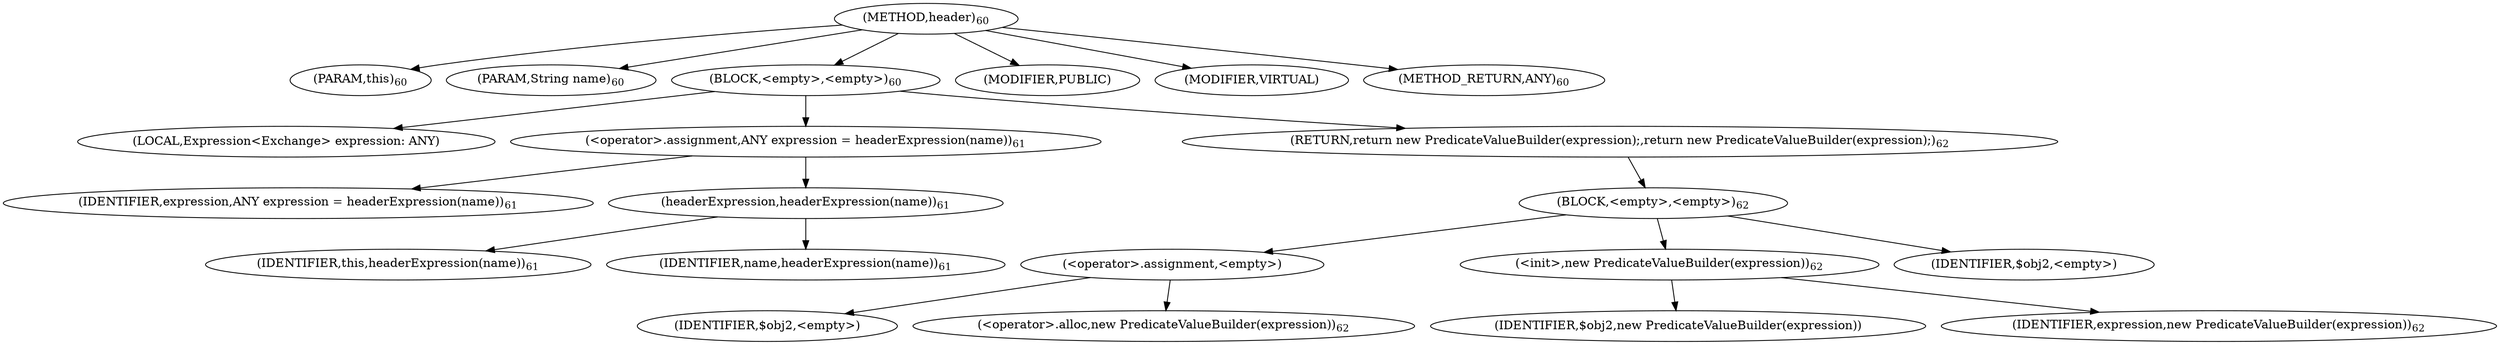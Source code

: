 digraph "header" {  
"75" [label = <(METHOD,header)<SUB>60</SUB>> ]
"12" [label = <(PARAM,this)<SUB>60</SUB>> ]
"76" [label = <(PARAM,String name)<SUB>60</SUB>> ]
"77" [label = <(BLOCK,&lt;empty&gt;,&lt;empty&gt;)<SUB>60</SUB>> ]
"78" [label = <(LOCAL,Expression&lt;Exchange&gt; expression: ANY)> ]
"79" [label = <(&lt;operator&gt;.assignment,ANY expression = headerExpression(name))<SUB>61</SUB>> ]
"80" [label = <(IDENTIFIER,expression,ANY expression = headerExpression(name))<SUB>61</SUB>> ]
"81" [label = <(headerExpression,headerExpression(name))<SUB>61</SUB>> ]
"11" [label = <(IDENTIFIER,this,headerExpression(name))<SUB>61</SUB>> ]
"82" [label = <(IDENTIFIER,name,headerExpression(name))<SUB>61</SUB>> ]
"83" [label = <(RETURN,return new PredicateValueBuilder(expression);,return new PredicateValueBuilder(expression);)<SUB>62</SUB>> ]
"84" [label = <(BLOCK,&lt;empty&gt;,&lt;empty&gt;)<SUB>62</SUB>> ]
"85" [label = <(&lt;operator&gt;.assignment,&lt;empty&gt;)> ]
"86" [label = <(IDENTIFIER,$obj2,&lt;empty&gt;)> ]
"87" [label = <(&lt;operator&gt;.alloc,new PredicateValueBuilder(expression))<SUB>62</SUB>> ]
"88" [label = <(&lt;init&gt;,new PredicateValueBuilder(expression))<SUB>62</SUB>> ]
"89" [label = <(IDENTIFIER,$obj2,new PredicateValueBuilder(expression))> ]
"90" [label = <(IDENTIFIER,expression,new PredicateValueBuilder(expression))<SUB>62</SUB>> ]
"91" [label = <(IDENTIFIER,$obj2,&lt;empty&gt;)> ]
"92" [label = <(MODIFIER,PUBLIC)> ]
"93" [label = <(MODIFIER,VIRTUAL)> ]
"94" [label = <(METHOD_RETURN,ANY)<SUB>60</SUB>> ]
  "75" -> "12" 
  "75" -> "76" 
  "75" -> "77" 
  "75" -> "92" 
  "75" -> "93" 
  "75" -> "94" 
  "77" -> "78" 
  "77" -> "79" 
  "77" -> "83" 
  "79" -> "80" 
  "79" -> "81" 
  "81" -> "11" 
  "81" -> "82" 
  "83" -> "84" 
  "84" -> "85" 
  "84" -> "88" 
  "84" -> "91" 
  "85" -> "86" 
  "85" -> "87" 
  "88" -> "89" 
  "88" -> "90" 
}
